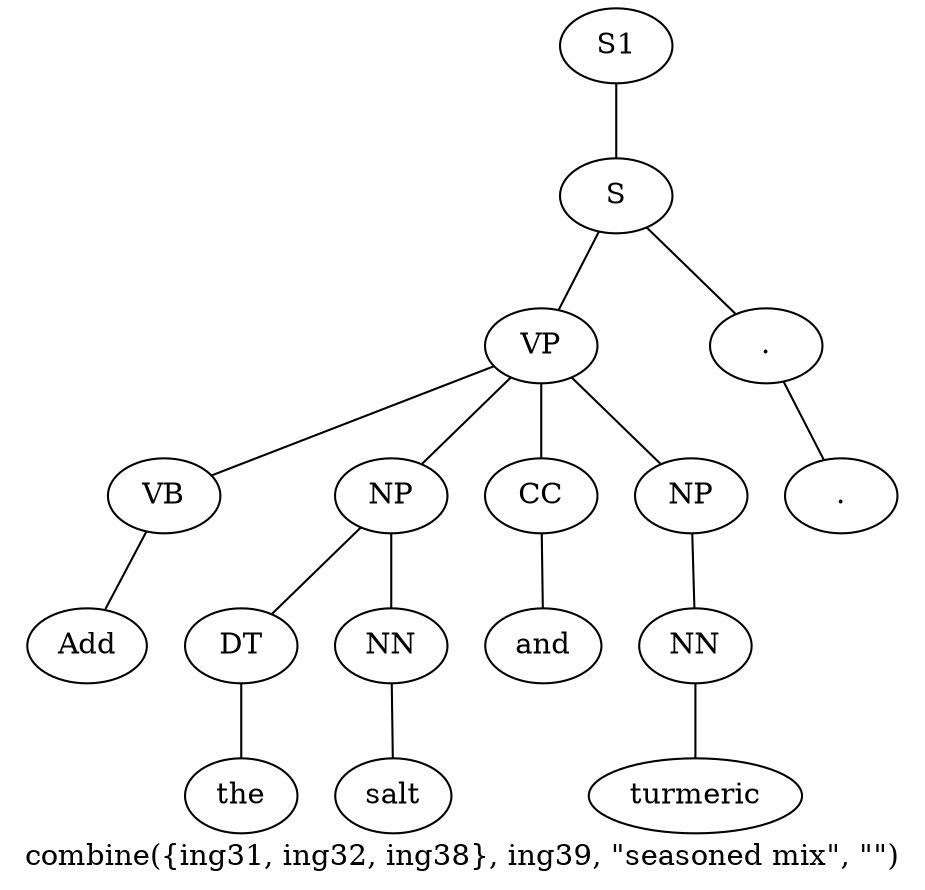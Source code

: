 graph SyntaxGraph {
	label = "combine({ing31, ing32, ing38}, ing39, \"seasoned mix\", \"\")";
	Node0 [label="S1"];
	Node1 [label="S"];
	Node2 [label="VP"];
	Node3 [label="VB"];
	Node4 [label="Add"];
	Node5 [label="NP"];
	Node6 [label="DT"];
	Node7 [label="the"];
	Node8 [label="NN"];
	Node9 [label="salt"];
	Node10 [label="CC"];
	Node11 [label="and"];
	Node12 [label="NP"];
	Node13 [label="NN"];
	Node14 [label="turmeric"];
	Node15 [label="."];
	Node16 [label="."];

	Node0 -- Node1;
	Node1 -- Node2;
	Node1 -- Node15;
	Node2 -- Node3;
	Node2 -- Node5;
	Node2 -- Node10;
	Node2 -- Node12;
	Node3 -- Node4;
	Node5 -- Node6;
	Node5 -- Node8;
	Node6 -- Node7;
	Node8 -- Node9;
	Node10 -- Node11;
	Node12 -- Node13;
	Node13 -- Node14;
	Node15 -- Node16;
}